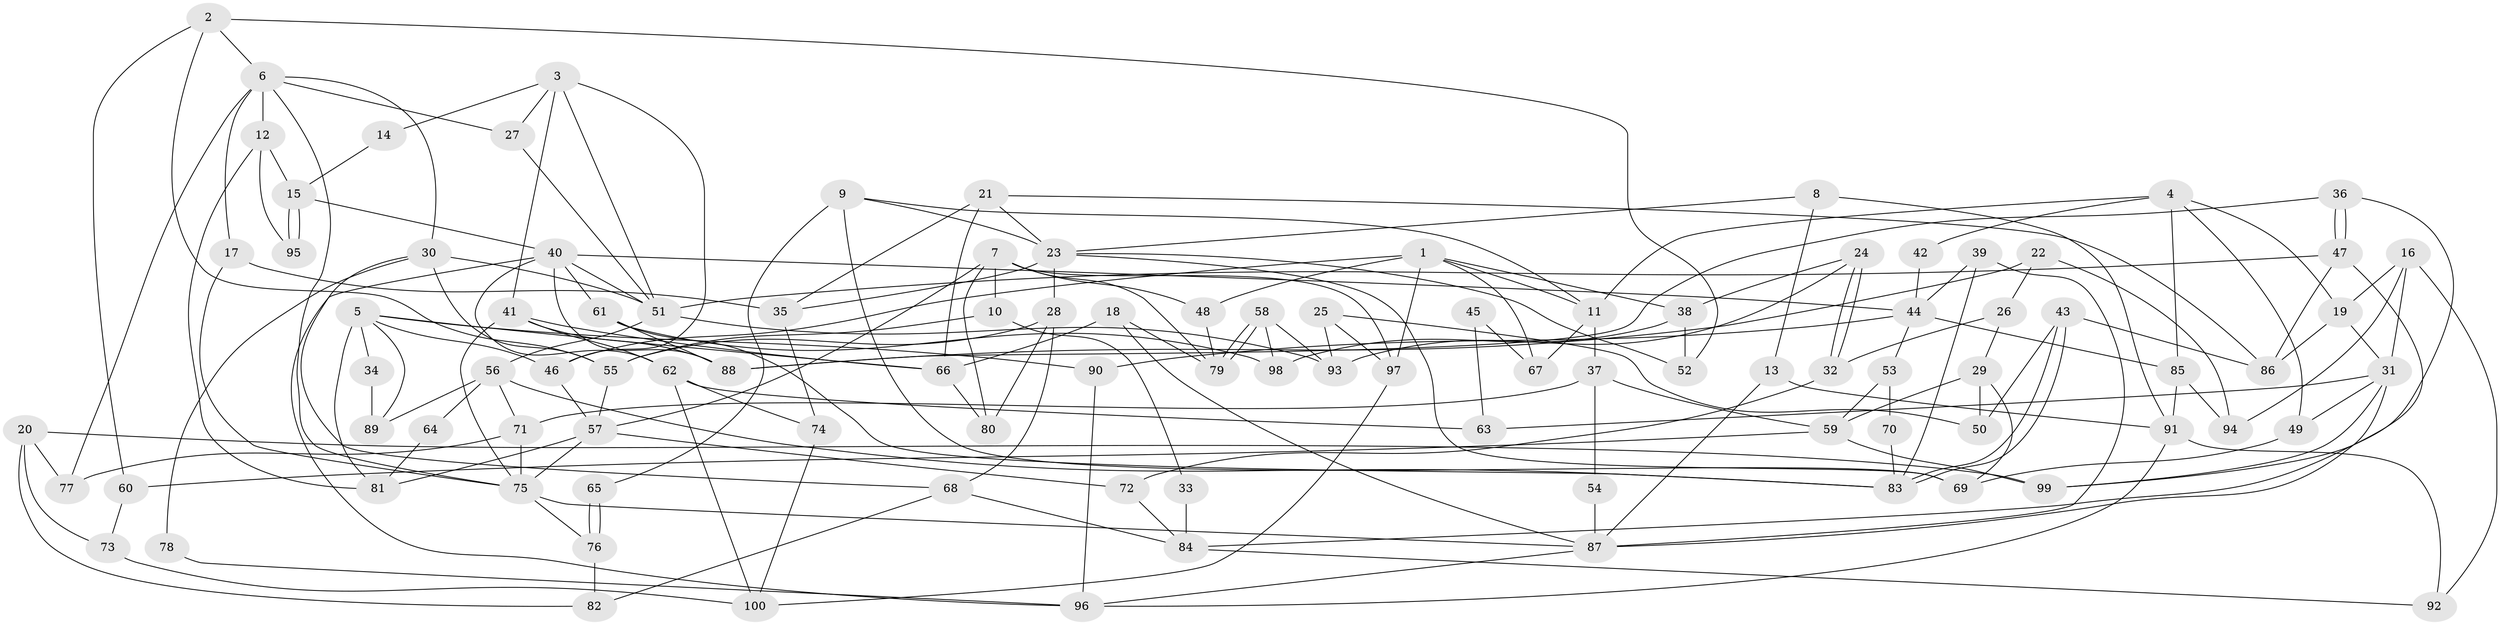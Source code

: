 // Generated by graph-tools (version 1.1) at 2025/36/03/09/25 02:36:16]
// undirected, 100 vertices, 200 edges
graph export_dot {
graph [start="1"]
  node [color=gray90,style=filled];
  1;
  2;
  3;
  4;
  5;
  6;
  7;
  8;
  9;
  10;
  11;
  12;
  13;
  14;
  15;
  16;
  17;
  18;
  19;
  20;
  21;
  22;
  23;
  24;
  25;
  26;
  27;
  28;
  29;
  30;
  31;
  32;
  33;
  34;
  35;
  36;
  37;
  38;
  39;
  40;
  41;
  42;
  43;
  44;
  45;
  46;
  47;
  48;
  49;
  50;
  51;
  52;
  53;
  54;
  55;
  56;
  57;
  58;
  59;
  60;
  61;
  62;
  63;
  64;
  65;
  66;
  67;
  68;
  69;
  70;
  71;
  72;
  73;
  74;
  75;
  76;
  77;
  78;
  79;
  80;
  81;
  82;
  83;
  84;
  85;
  86;
  87;
  88;
  89;
  90;
  91;
  92;
  93;
  94;
  95;
  96;
  97;
  98;
  99;
  100;
  1 -- 48;
  1 -- 46;
  1 -- 11;
  1 -- 38;
  1 -- 67;
  1 -- 97;
  2 -- 6;
  2 -- 55;
  2 -- 52;
  2 -- 60;
  3 -- 27;
  3 -- 51;
  3 -- 14;
  3 -- 41;
  3 -- 46;
  4 -- 85;
  4 -- 11;
  4 -- 19;
  4 -- 42;
  4 -- 49;
  5 -- 90;
  5 -- 66;
  5 -- 34;
  5 -- 46;
  5 -- 81;
  5 -- 89;
  6 -- 30;
  6 -- 17;
  6 -- 12;
  6 -- 27;
  6 -- 75;
  6 -- 77;
  7 -- 57;
  7 -- 97;
  7 -- 10;
  7 -- 48;
  7 -- 79;
  7 -- 80;
  8 -- 23;
  8 -- 91;
  8 -- 13;
  9 -- 69;
  9 -- 23;
  9 -- 11;
  9 -- 65;
  10 -- 55;
  10 -- 33;
  11 -- 37;
  11 -- 67;
  12 -- 81;
  12 -- 15;
  12 -- 95;
  13 -- 87;
  13 -- 91;
  14 -- 15;
  15 -- 95;
  15 -- 95;
  15 -- 40;
  16 -- 92;
  16 -- 19;
  16 -- 31;
  16 -- 94;
  17 -- 35;
  17 -- 75;
  18 -- 87;
  18 -- 79;
  18 -- 66;
  19 -- 31;
  19 -- 86;
  20 -- 73;
  20 -- 99;
  20 -- 77;
  20 -- 82;
  21 -- 66;
  21 -- 35;
  21 -- 23;
  21 -- 86;
  22 -- 26;
  22 -- 88;
  22 -- 94;
  23 -- 52;
  23 -- 28;
  23 -- 35;
  23 -- 69;
  24 -- 93;
  24 -- 32;
  24 -- 32;
  24 -- 38;
  25 -- 50;
  25 -- 93;
  25 -- 97;
  26 -- 32;
  26 -- 29;
  27 -- 51;
  28 -- 55;
  28 -- 68;
  28 -- 80;
  29 -- 59;
  29 -- 69;
  29 -- 50;
  30 -- 68;
  30 -- 51;
  30 -- 55;
  30 -- 78;
  31 -- 87;
  31 -- 49;
  31 -- 63;
  31 -- 99;
  32 -- 72;
  33 -- 84;
  34 -- 89;
  35 -- 74;
  36 -- 88;
  36 -- 47;
  36 -- 47;
  36 -- 99;
  37 -- 71;
  37 -- 54;
  37 -- 59;
  38 -- 52;
  38 -- 98;
  39 -- 83;
  39 -- 44;
  39 -- 87;
  40 -- 51;
  40 -- 44;
  40 -- 61;
  40 -- 62;
  40 -- 88;
  40 -- 96;
  41 -- 66;
  41 -- 62;
  41 -- 75;
  41 -- 88;
  42 -- 44;
  43 -- 83;
  43 -- 83;
  43 -- 86;
  43 -- 50;
  44 -- 85;
  44 -- 53;
  44 -- 90;
  45 -- 63;
  45 -- 67;
  46 -- 57;
  47 -- 86;
  47 -- 51;
  47 -- 84;
  48 -- 79;
  49 -- 69;
  51 -- 56;
  51 -- 93;
  53 -- 59;
  53 -- 70;
  54 -- 87;
  55 -- 57;
  56 -- 71;
  56 -- 83;
  56 -- 64;
  56 -- 89;
  57 -- 75;
  57 -- 72;
  57 -- 81;
  58 -- 79;
  58 -- 79;
  58 -- 98;
  58 -- 93;
  59 -- 99;
  59 -- 60;
  60 -- 73;
  61 -- 88;
  61 -- 83;
  61 -- 98;
  62 -- 63;
  62 -- 74;
  62 -- 100;
  64 -- 81;
  65 -- 76;
  65 -- 76;
  66 -- 80;
  68 -- 82;
  68 -- 84;
  70 -- 83;
  71 -- 77;
  71 -- 75;
  72 -- 84;
  73 -- 100;
  74 -- 100;
  75 -- 76;
  75 -- 87;
  76 -- 82;
  78 -- 96;
  84 -- 92;
  85 -- 91;
  85 -- 94;
  87 -- 96;
  90 -- 96;
  91 -- 96;
  91 -- 92;
  97 -- 100;
}
